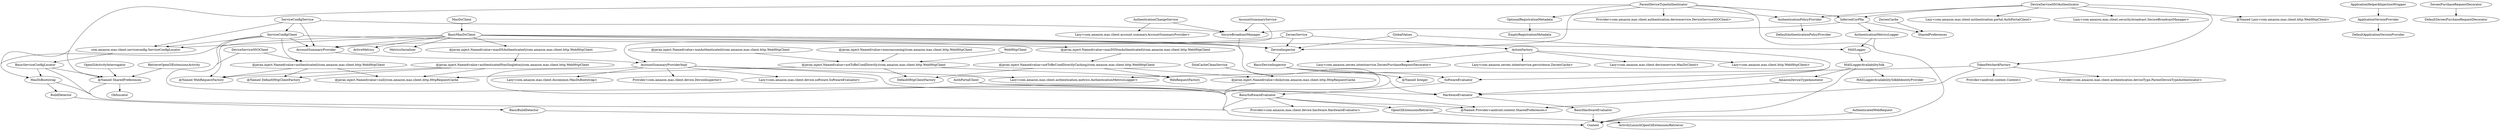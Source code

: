 digraph G1 {
  concentrate = true;
  n2 [label="@Named SharedPreferences"];
  n2 -> Context;
  n2 -> Obfuscator;
  n3 [label="@javax.inject.Named(value=authenticated)/com.amazon.mas.client.http.WebHttpClient"];
  n4 [label="@Named DefaultHttpClientFactory"];
  n3 -> n4;
  n5 [label="@Named WebRequestFactory"];
  n3 -> n5;
  n6 [label="@javax.inject.Named(value=null)/com.amazon.mas.client.http.HttpRequestCache"];
  n3 -> n6;
  n7 [label="@javax.inject.Named(value=authenticatedNonSingleton)/com.amazon.mas.client.http.WebHttpClient"];
  n7 -> n4;
  n7 -> n5;
  n7 -> n6;
  n8 [label="@javax.inject.Named(value=disk)/com.amazon.mas.client.http.HttpRequestCache"];
  n8 -> Context;
  n9 [label="@javax.inject.Named(value=masDSAuthenticated)/com.amazon.mas.client.http.WebHttpClient"];
  n9 -> n7;
  n10 [label="@javax.inject.Named(value=masDSNonAuthenticated)/com.amazon.mas.client.http.WebHttpClient"];
  n11 [label="@javax.inject.Named(value=notToBeUsedDirectlyCaching)/com.amazon.mas.client.http.WebHttpClient"];
  n10 -> n11;
  n12 [label="@javax.inject.Named(value=nonAuthenticated)/com.amazon.mas.client.http.WebHttpClient"];
  n13 [label="@javax.inject.Named(value=notToBeUsedDirectly)/com.amazon.mas.client.http.WebHttpClient"];
  n12 -> n13;
  n14 [label="@javax.inject.Named(value=nonconsuming)/com.amazon.mas.client.http.WebHttpClient"];
  n14 -> n13;
  n13 -> n6;
  n13 -> DefaultHttpClientFactory;
  n13 -> WebRequestFactory;
  n11 -> n8;
  n11 -> DefaultHttpClientFactory;
  n11 -> WebRequestFactory;
  AccountSummaryProvider -> AccountSummaryProviderImpl;
  n15 [label="@Named Provider<android.content.SharedPreferences>"];
  AccountSummaryProviderImpl -> n15;
  n16 [label="Provider<com.amazon.mas.client.device.DeviceInspector>"];
  AccountSummaryProviderImpl -> n16;
  n17 [label="Lazy<com.amazon.mas.client.authentication.metrics.AuthenticationMetricsLogger>"];
  AccountSummaryProviderImpl -> n17;
  n18 [label="Lazy<com.amazon.mas.client.device.software.SoftwareEvaluator>"];
  AccountSummaryProviderImpl -> n18;
  n19 [label="Lazy<com.amazon.mas.client.dscommon.MasDsBootstrap>"];
  AccountSummaryProviderImpl -> n19;
  AccountSummaryProviderImpl -> Context;
  AccountSummaryService -> AccountSummaryProviderImpl;
  AccountSummaryService -> SecureBroadcastManager;
  n20 [label="Lazy<com.amazon.mas.client.deviceservice.MasDsClient>"];
  ActionFactory -> n20;
  n21 [label="Lazy<com.amazon.mas.client.http.WebHttpClient>"];
  ActionFactory -> n21;
  n22 [label="Lazy<com.amazon.zeroes.intentservice.ZeroesPurchaseRequestDecorator>"];
  ActionFactory -> n22;
  n23 [label="Lazy<com.amazon.zeroes.intentservice.persistence.ZeroesCache>"];
  ActionFactory -> n23;
  AmazonDeviceTypeAnnotator -> HardwareEvaluator;
  n24 [label="ApplicationHelper$InjectionWrapper"];
  n24 -> ApplicationVersionProvider;
  ApplicationVersionProvider -> DefaultApplicationVersionProvider;
  AuthPortalClient -> Context;
  AuthPortalClient -> HardwareEvaluator;
  AuthenticatedWebRequest -> Context;
  AuthenticationChangeService -> SecureBroadcastManager;
  n25 [label="Lazy<com.amazon.mas.client.account.summary.AccountSummaryProvider>"];
  AuthenticationChangeService -> n25;
  AuthenticationMetricsLogger -> MASLogger;
  AuthenticationMetricsLogger -> Context;
  AuthenticationPolicyProvider -> DefaultAuthenticationPolicyProvider;
  BasicBuildDetector -> Context;
  n26 [label="@Named Integer"];
  BasicDeviceInspector -> n26;
  BasicDeviceInspector -> Context;
  BasicDeviceInspector -> HardwareEvaluator;
  BasicDeviceInspector -> SoftwareEvaluator;
  BasicHardwareEvaluator -> Context;
  BasicMasDsClient -> MasDsBootstrap;
  BasicMasDsClient -> n9;
  BasicMasDsClient -> n10;
  BasicMasDsClient -> DeviceInspector;
  BasicMasDsClient -> MASLogger;
  BasicMasDsClient -> ActiveMetrics;
  BasicMasDsClient -> Context;
  BasicMasDsClient -> AccountSummaryProvider;
  BasicMasDsClient -> MetricsSerializer;
  n27 [label="com.amazon.mas.client.serviceconfig.ServiceConfigLocator"];
  BasicMasDsClient -> n27;
  BasicServiceConfigLocator -> MasDsBootstrap;
  BasicServiceConfigLocator -> n2;
  BasicServiceConfigLocator -> Context;
  BasicSoftwareEvaluator -> n15;
  n28 [label="Provider<com.amazon.mas.client.device.hardware.HardwareEvaluator>"];
  BasicSoftwareEvaluator -> n28;
  BasicSoftwareEvaluator -> Context;
  BasicSoftwareEvaluator -> OpenGlExtensionsRetriever;
  BuildDetector -> BasicBuildDetector;
  DeviceInspector -> BasicDeviceInspector;
  DeviceServiceSSOAuthenticator -> InferredCorPfm;
  DeviceServiceSSOAuthenticator -> AuthenticationPolicyProvider;
  n29 [label="@Named Lazy<com.amazon.mas.client.http.WebHttpClient>"];
  DeviceServiceSSOAuthenticator -> n29;
  n30 [label="Lazy<com.amazon.mas.client.authentication.portal.AuthPortalClient>"];
  DeviceServiceSSOAuthenticator -> n30;
  n31 [label="Lazy<com.amazon.mas.client.security.broadcast.SecureBroadcastManager>"];
  DeviceServiceSSOAuthenticator -> n31;
  n32 [label="TokenFetcher$Factory"];
  DeviceServiceSSOAuthenticator -> n32;
  DeviceServiceSSOClient -> n3;
  DeviceServiceSSOClient -> Context;
  DiskCacheCleanService -> n8;
  GlobalValues -> DeviceInspector;
  GlobalValues -> HardwareEvaluator;
  GlobalValues -> SoftwareEvaluator;
  HardwareEvaluator -> BasicHardwareEvaluator;
  InferredCorPfm -> SecureBroadcastManager;
  InferredCorPfm -> SharedPreferences;
  InferredCorPfm -> AuthenticationMetricsLogger;
  MASLogger -> MASLoggerAvailabilitySdk;
  MASLoggerAvailabilitySdk -> AmazonDeviceTypeAnnotator;
  MASLoggerAvailabilitySdk -> Context;
  n33 [label="MASLoggerAvailabilitySdk$IdentityProvider"];
  MASLoggerAvailabilitySdk -> n33;
  MasDsBootstrap -> Context;
  MasDsBootstrap -> BuildDetector;
  MasDsClient -> BasicMasDsClient;
  OpenGlActivityInterrogator -> n2;
  OpenGlExtensionsRetriever -> ActivityLaunchOpenGlExtensionsRetriever;
  OptionalRegistrationMetadata -> EmptyRegistrationMetadata;
  ParentDeviceTypeAuthenticator -> InferredCorPfm;
  ParentDeviceTypeAuthenticator -> MasDsBootstrap;
  ParentDeviceTypeAuthenticator -> AuthenticationPolicyProvider;
  ParentDeviceTypeAuthenticator -> OptionalRegistrationMetadata;
  ParentDeviceTypeAuthenticator -> DeviceInspector;
  n34 [label="Provider<com.amazon.mas.client.authentication.deviceservice.DeviceServiceSSOClient>"];
  ParentDeviceTypeAuthenticator -> n34;
  ParentDeviceTypeAuthenticator -> n2;
  ParentDeviceTypeAuthenticator -> Context;
  RetrieveOpenGlExtensionsActivity -> n2;
  SecureBroadcastManager -> Context;
  ServiceConfigClient -> n3;
  ServiceConfigClient -> n5;
  ServiceConfigClient -> DeviceInspector;
  ServiceConfigClient -> Context;
  ServiceConfigClient -> AccountSummaryProvider;
  ServiceConfigClient -> n27;
  ServiceConfigService -> SecureBroadcastManager;
  ServiceConfigService -> ServiceConfigClient;
  ServiceConfigService -> AccountSummaryProvider;
  ServiceConfigService -> n27;
  SoftwareEvaluator -> BasicSoftwareEvaluator;
  n32 -> n15;
  n35 [label="Provider<android.content.Context>"];
  n32 -> n35;
  n36 [label="Provider<com.amazon.mas.client.authentication.deviceType.ParentDeviceTypeAuthenticator>"];
  n32 -> n36;
  n32 -> n17;
  WebHttpClient -> n13;
  ZeroesCache -> SharedPreferences;
  ZeroesPurchaseRequestDecorator -> DefaultZeroesPurchaseRequestDecorator;
  ZeroesService -> DeviceInspector;
  ZeroesService -> ActionFactory;
  ZeroesService -> AccountSummaryProvider;
  n27 -> BasicServiceConfigLocator;
}

